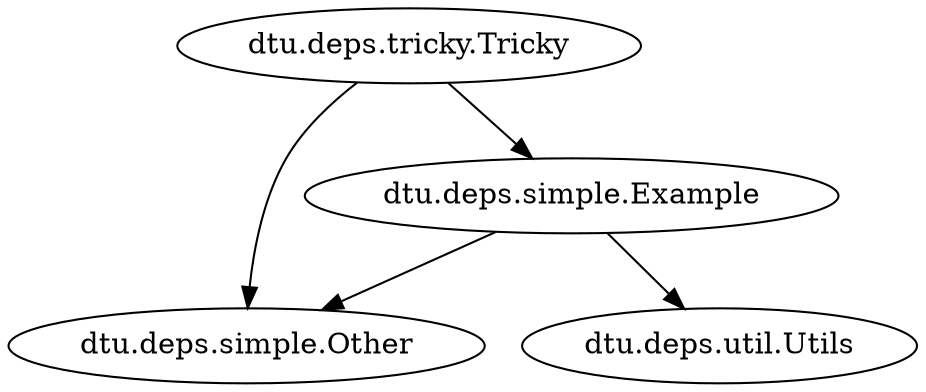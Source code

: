 digraph SourceGraph {
  "dtu.deps.simple.Example" [label="dtu.deps.simple.Example"];
  "dtu.deps.simple.Other" [label="dtu.deps.simple.Other"];
  "dtu.deps.tricky.Tricky" [label="dtu.deps.tricky.Tricky"];
  "dtu.deps.util.Utils" [label="dtu.deps.util.Utils"];
  "dtu.deps.simple.Example" -> "dtu.deps.util.Utils";
  "dtu.deps.simple.Example" -> "dtu.deps.simple.Other";
  "dtu.deps.tricky.Tricky" -> "dtu.deps.simple.Example";
  "dtu.deps.tricky.Tricky" -> "dtu.deps.simple.Other";
}